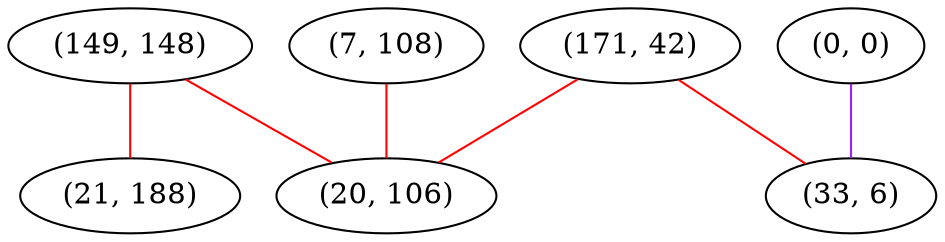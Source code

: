 graph "" {
"(149, 148)";
"(0, 0)";
"(7, 108)";
"(21, 188)";
"(171, 42)";
"(20, 106)";
"(33, 6)";
"(149, 148)" -- "(20, 106)"  [color=red, key=0, weight=1];
"(149, 148)" -- "(21, 188)"  [color=red, key=0, weight=1];
"(0, 0)" -- "(33, 6)"  [color=purple, key=0, weight=4];
"(7, 108)" -- "(20, 106)"  [color=red, key=0, weight=1];
"(171, 42)" -- "(20, 106)"  [color=red, key=0, weight=1];
"(171, 42)" -- "(33, 6)"  [color=red, key=0, weight=1];
}
